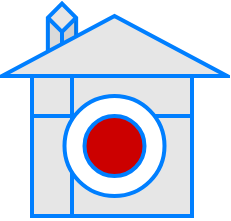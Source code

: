 <mxfile version="19.0.3" type="device"><diagram id="B8oyn-qMiFc1miFvvky3" name="Page-1"><mxGraphModel dx="1234" dy="799" grid="1" gridSize="10" guides="1" tooltips="1" connect="1" arrows="1" fold="1" page="1" pageScale="1" pageWidth="850" pageHeight="1100" math="0" shadow="0"><root><mxCell id="0"/><mxCell id="1" parent="0"/><mxCell id="8HV4BmTV1tipFDVAILK4-4" value="" style="shape=cube;whiteSpace=wrap;html=1;boundedLbl=1;backgroundOutline=1;darkOpacity=0.05;darkOpacity2=0.1;strokeColor=#007FFF;fillColor=#E6E6E6;rotation=-135;strokeWidth=2;" vertex="1" parent="1"><mxGeometry x="240" y="270" width="30" height="30" as="geometry"/></mxCell><mxCell id="8HV4BmTV1tipFDVAILK4-2" value="" style="triangle;whiteSpace=wrap;html=1;rotation=-90;strokeColor=#007FFF;fillColor=#E6E6E6;strokeWidth=2;" vertex="1" parent="1"><mxGeometry x="266.25" y="228.75" width="30" height="112.5" as="geometry"/></mxCell><mxCell id="8HV4BmTV1tipFDVAILK4-3" value="" style="shape=internalStorage;whiteSpace=wrap;html=1;backgroundOutline=1;strokeColor=#007FFF;fillColor=#E6E6E6;strokeWidth=2;" vertex="1" parent="1"><mxGeometry x="240" y="300" width="80" height="70" as="geometry"/></mxCell><mxCell id="8HV4BmTV1tipFDVAILK4-6" value="" style="ellipse;whiteSpace=wrap;html=1;aspect=fixed;strokeColor=#007FFF;fillColor=#FFFFFF;strokeWidth=2;" vertex="1" parent="1"><mxGeometry x="256.25" y="310" width="50" height="50" as="geometry"/></mxCell><mxCell id="8HV4BmTV1tipFDVAILK4-7" value="" style="ellipse;whiteSpace=wrap;html=1;aspect=fixed;strokeColor=#007FFF;fillColor=#CC0000;strokeWidth=2;" vertex="1" parent="1"><mxGeometry x="266.25" y="320" width="30" height="30" as="geometry"/></mxCell></root></mxGraphModel></diagram></mxfile>